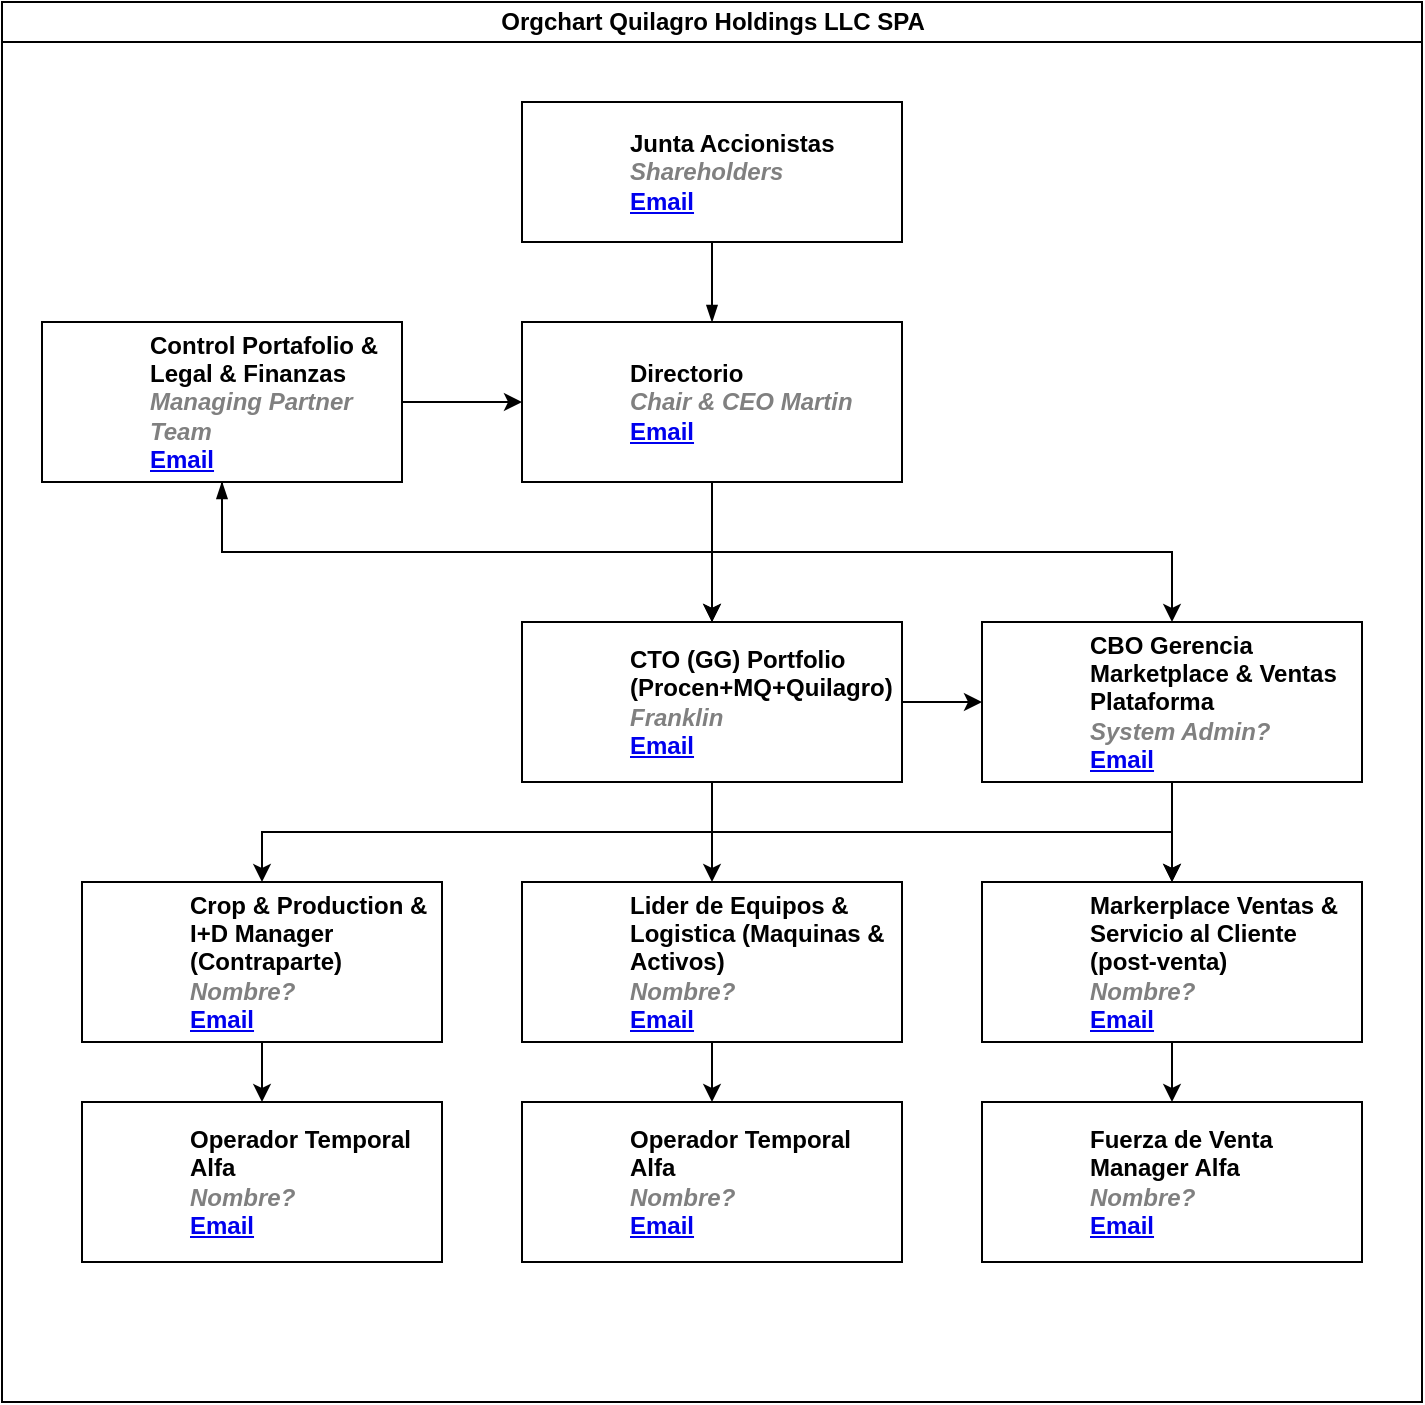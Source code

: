 <mxfile version="26.0.16">
  <diagram id="prtHgNgQTEPvFCAcTncT" name="Page-1">
    <mxGraphModel dx="836" dy="567" grid="1" gridSize="10" guides="1" tooltips="1" connect="1" arrows="1" fold="1" page="1" pageScale="1" pageWidth="827" pageHeight="1169" math="0" shadow="0">
      <root>
        <mxCell id="0" />
        <mxCell id="1" parent="0" />
        <mxCell id="dNxyNK7c78bLwvsdeMH5-11" value="Orgchart Quilagro Holdings LLC SPA" style="swimlane;html=1;startSize=20;horizontal=1;containerType=tree;glass=0;" parent="1" vertex="1">
          <mxGeometry x="40" y="80" width="710" height="700" as="geometry" />
        </mxCell>
        <UserObject label="Junta Accionistas&lt;br&gt;&lt;font color=&quot;#808080&quot;&gt;&lt;i&gt;Shareholders&lt;/i&gt;&lt;/font&gt;&lt;br&gt;&lt;a href=&quot;mailto:%email%&quot;&gt;Email&lt;/a&gt;" name="Tessa Miller" position="CFO" location="Office 1" email="me@example.com" placeholders="1" link="https://www.draw.io" id="dNxyNK7c78bLwvsdeMH5-12">
          <mxCell style="label;image=https://cdn3.iconfinder.com/data/icons/user-avatars-1/512/users-3-128.png;whiteSpace=wrap;html=1;rounded=0;glass=0;treeMoving=1;treeFolding=1;" parent="dNxyNK7c78bLwvsdeMH5-11" vertex="1">
            <mxGeometry x="260" y="50" width="190" height="70" as="geometry" />
          </mxCell>
        </UserObject>
        <mxCell id="dNxyNK7c78bLwvsdeMH5-13" value="" style="endArrow=blockThin;endFill=1;fontSize=11;edgeStyle=elbowEdgeStyle;elbow=vertical;rounded=0;exitX=0.5;exitY=0;exitDx=0;exitDy=0;" parent="dNxyNK7c78bLwvsdeMH5-11" source="2qUfi1K3x8kVQnl8f9iy-3" target="dNxyNK7c78bLwvsdeMH5-14" edge="1">
          <mxGeometry relative="1" as="geometry">
            <mxPoint x="350" y="280" as="sourcePoint" />
          </mxGeometry>
        </mxCell>
        <mxCell id="2qUfi1K3x8kVQnl8f9iy-35" style="edgeStyle=orthogonalEdgeStyle;rounded=0;orthogonalLoop=1;jettySize=auto;html=1;exitX=1;exitY=0.5;exitDx=0;exitDy=0;entryX=0;entryY=0.5;entryDx=0;entryDy=0;" edge="1" parent="dNxyNK7c78bLwvsdeMH5-11" source="dNxyNK7c78bLwvsdeMH5-14" target="dNxyNK7c78bLwvsdeMH5-16">
          <mxGeometry relative="1" as="geometry" />
        </mxCell>
        <mxCell id="2qUfi1K3x8kVQnl8f9iy-36" style="edgeStyle=orthogonalEdgeStyle;rounded=0;orthogonalLoop=1;jettySize=auto;html=1;exitX=0.5;exitY=1;exitDx=0;exitDy=0;entryX=0.5;entryY=0;entryDx=0;entryDy=0;" edge="1" parent="dNxyNK7c78bLwvsdeMH5-11" source="dNxyNK7c78bLwvsdeMH5-14" target="2qUfi1K3x8kVQnl8f9iy-3">
          <mxGeometry relative="1" as="geometry" />
        </mxCell>
        <UserObject label="Control Portafolio &amp;amp; Legal &amp;amp; Finanzas&lt;br&gt;&lt;i style=&quot;color: gray;&quot;&gt;Managing Partner Team&lt;/i&gt;&lt;br&gt;&lt;a href=&quot;mailto:%email%&quot;&gt;Email&lt;/a&gt;" name="Edward Morrison" position="Brand Manager" location="Office 2" email="me@example.com" placeholders="1" link="https://www.draw.io" id="dNxyNK7c78bLwvsdeMH5-14">
          <mxCell style="label;image=https://cdn3.iconfinder.com/data/icons/user-avatars-1/512/users-10-3-128.png;whiteSpace=wrap;html=1;rounded=0;glass=0;treeFolding=1;treeMoving=1;" parent="dNxyNK7c78bLwvsdeMH5-11" vertex="1">
            <mxGeometry x="20" y="160" width="180" height="80" as="geometry" />
          </mxCell>
        </UserObject>
        <mxCell id="dNxyNK7c78bLwvsdeMH5-15" value="" style="endArrow=blockThin;endFill=1;fontSize=11;edgeStyle=elbowEdgeStyle;elbow=vertical;rounded=0;" parent="dNxyNK7c78bLwvsdeMH5-11" source="dNxyNK7c78bLwvsdeMH5-12" target="dNxyNK7c78bLwvsdeMH5-16" edge="1">
          <mxGeometry relative="1" as="geometry" />
        </mxCell>
        <mxCell id="2qUfi1K3x8kVQnl8f9iy-5" style="edgeStyle=orthogonalEdgeStyle;rounded=0;orthogonalLoop=1;jettySize=auto;html=1;entryX=0.5;entryY=0;entryDx=0;entryDy=0;" edge="1" parent="dNxyNK7c78bLwvsdeMH5-11" source="dNxyNK7c78bLwvsdeMH5-16" target="2qUfi1K3x8kVQnl8f9iy-3">
          <mxGeometry relative="1" as="geometry" />
        </mxCell>
        <mxCell id="2qUfi1K3x8kVQnl8f9iy-34" style="edgeStyle=orthogonalEdgeStyle;rounded=0;orthogonalLoop=1;jettySize=auto;html=1;exitX=0.5;exitY=1;exitDx=0;exitDy=0;entryX=0.5;entryY=0;entryDx=0;entryDy=0;" edge="1" parent="dNxyNK7c78bLwvsdeMH5-11" source="dNxyNK7c78bLwvsdeMH5-16" target="2qUfi1K3x8kVQnl8f9iy-4">
          <mxGeometry relative="1" as="geometry" />
        </mxCell>
        <UserObject label="Directorio&lt;br&gt;&lt;i style=&quot;color: gray;&quot;&gt;Chair &amp;amp; CEO Martin&amp;nbsp;&amp;nbsp;&lt;/i&gt;&lt;br&gt;&lt;a href=&quot;mailto:%email%&quot;&gt;Email&lt;/a&gt;" name="Evan Valet" position="HR Director" location="Office 4" email="me@example.com" placeholders="1" link="https://www.draw.io" id="dNxyNK7c78bLwvsdeMH5-16">
          <mxCell style="label;image=https://cdn3.iconfinder.com/data/icons/user-avatars-1/512/users-9-2-128.png;whiteSpace=wrap;html=1;rounded=0;glass=0;treeFolding=1;treeMoving=1;" parent="dNxyNK7c78bLwvsdeMH5-11" vertex="1">
            <mxGeometry x="260" y="160" width="190" height="80" as="geometry" />
          </mxCell>
        </UserObject>
        <mxCell id="2qUfi1K3x8kVQnl8f9iy-11" style="edgeStyle=orthogonalEdgeStyle;rounded=0;orthogonalLoop=1;jettySize=auto;html=1;exitX=1;exitY=0.5;exitDx=0;exitDy=0;entryX=0;entryY=0.5;entryDx=0;entryDy=0;" edge="1" parent="dNxyNK7c78bLwvsdeMH5-11" source="2qUfi1K3x8kVQnl8f9iy-3" target="2qUfi1K3x8kVQnl8f9iy-4">
          <mxGeometry relative="1" as="geometry" />
        </mxCell>
        <mxCell id="2qUfi1K3x8kVQnl8f9iy-12" style="edgeStyle=orthogonalEdgeStyle;rounded=0;orthogonalLoop=1;jettySize=auto;html=1;exitX=0.5;exitY=1;exitDx=0;exitDy=0;entryX=0.5;entryY=0;entryDx=0;entryDy=0;" edge="1" parent="dNxyNK7c78bLwvsdeMH5-11" source="2qUfi1K3x8kVQnl8f9iy-3" target="2qUfi1K3x8kVQnl8f9iy-7">
          <mxGeometry relative="1" as="geometry" />
        </mxCell>
        <mxCell id="2qUfi1K3x8kVQnl8f9iy-13" style="edgeStyle=orthogonalEdgeStyle;rounded=0;orthogonalLoop=1;jettySize=auto;html=1;exitX=0.5;exitY=1;exitDx=0;exitDy=0;entryX=0.5;entryY=0;entryDx=0;entryDy=0;" edge="1" parent="dNxyNK7c78bLwvsdeMH5-11" source="2qUfi1K3x8kVQnl8f9iy-3" target="2qUfi1K3x8kVQnl8f9iy-6">
          <mxGeometry relative="1" as="geometry" />
        </mxCell>
        <mxCell id="2qUfi1K3x8kVQnl8f9iy-14" style="edgeStyle=orthogonalEdgeStyle;rounded=0;orthogonalLoop=1;jettySize=auto;html=1;exitX=0.5;exitY=1;exitDx=0;exitDy=0;" edge="1" parent="dNxyNK7c78bLwvsdeMH5-11" source="2qUfi1K3x8kVQnl8f9iy-3" target="2qUfi1K3x8kVQnl8f9iy-8">
          <mxGeometry relative="1" as="geometry" />
        </mxCell>
        <UserObject label="CTO (GG) Portfolio (Procen+MQ+Quilagro)&lt;br&gt;&lt;font color=&quot;#808080&quot;&gt;&lt;i&gt;Franklin&lt;/i&gt;&lt;/font&gt;&lt;br&gt;&lt;a href=&quot;mailto:me@example.com&quot;&gt;Email&lt;/a&gt;" name="Evan Valet" position="HR Director" location="Office 4" email="me@example.com" placeholders="1" link="https://www.draw.io" id="2qUfi1K3x8kVQnl8f9iy-3">
          <mxCell style="label;image=https://cdn3.iconfinder.com/data/icons/user-avatars-1/512/users-9-2-128.png;whiteSpace=wrap;html=1;rounded=0;glass=0;treeFolding=1;treeMoving=1;" vertex="1" parent="dNxyNK7c78bLwvsdeMH5-11">
            <mxGeometry x="260" y="310" width="190" height="80" as="geometry" />
          </mxCell>
        </UserObject>
        <mxCell id="2qUfi1K3x8kVQnl8f9iy-33" style="edgeStyle=orthogonalEdgeStyle;rounded=0;orthogonalLoop=1;jettySize=auto;html=1;entryX=0.5;entryY=0;entryDx=0;entryDy=0;" edge="1" parent="dNxyNK7c78bLwvsdeMH5-11" source="2qUfi1K3x8kVQnl8f9iy-4" target="2qUfi1K3x8kVQnl8f9iy-8">
          <mxGeometry relative="1" as="geometry" />
        </mxCell>
        <UserObject label="CBO Gerencia Marketplace &amp;amp; Ventas Plataforma&lt;br&gt;&lt;i style=&quot;color: gray;&quot;&gt;System Admin?&lt;/i&gt;&lt;br&gt;&lt;a href=&quot;mailto:me@example.com&quot;&gt;Email&lt;/a&gt;" name="Alison Donovan" position="System Admin" location="Office 3" email="me@example.com" placeholders="1" link="https://www.draw.io" id="2qUfi1K3x8kVQnl8f9iy-4">
          <mxCell style="label;image=https://cdn3.iconfinder.com/data/icons/user-avatars-1/512/users-2-128.png;whiteSpace=wrap;html=1;rounded=0;glass=0;" vertex="1" parent="dNxyNK7c78bLwvsdeMH5-11">
            <mxGeometry x="490" y="310" width="190" height="80" as="geometry" />
          </mxCell>
        </UserObject>
        <mxCell id="2qUfi1K3x8kVQnl8f9iy-31" style="edgeStyle=orthogonalEdgeStyle;rounded=0;orthogonalLoop=1;jettySize=auto;html=1;exitX=0.5;exitY=1;exitDx=0;exitDy=0;entryX=0.5;entryY=0;entryDx=0;entryDy=0;" edge="1" parent="dNxyNK7c78bLwvsdeMH5-11" source="2qUfi1K3x8kVQnl8f9iy-6" target="2qUfi1K3x8kVQnl8f9iy-16">
          <mxGeometry relative="1" as="geometry" />
        </mxCell>
        <UserObject label="Crop &amp;amp; Production &amp;amp; I+D Manager (Contraparte)&lt;br&gt;&lt;i style=&quot;color: gray;&quot;&gt;Nombre?&lt;/i&gt;&lt;br&gt;&lt;a href=&quot;mailto:me@example.com&quot;&gt;Email&lt;/a&gt;" name="Edward Morrison" position="Brand Manager" location="Office 2" email="me@example.com" placeholders="1" link="https://www.draw.io" id="2qUfi1K3x8kVQnl8f9iy-6">
          <mxCell style="label;image=https://cdn3.iconfinder.com/data/icons/user-avatars-1/512/users-10-3-128.png;whiteSpace=wrap;html=1;rounded=0;glass=0;treeFolding=1;treeMoving=1;" vertex="1" parent="dNxyNK7c78bLwvsdeMH5-11">
            <mxGeometry x="40" y="440" width="180" height="80" as="geometry" />
          </mxCell>
        </UserObject>
        <mxCell id="2qUfi1K3x8kVQnl8f9iy-30" style="edgeStyle=orthogonalEdgeStyle;rounded=0;orthogonalLoop=1;jettySize=auto;html=1;exitX=0.5;exitY=1;exitDx=0;exitDy=0;" edge="1" parent="dNxyNK7c78bLwvsdeMH5-11" source="2qUfi1K3x8kVQnl8f9iy-7" target="2qUfi1K3x8kVQnl8f9iy-28">
          <mxGeometry relative="1" as="geometry" />
        </mxCell>
        <UserObject label="Lider de Equipos &amp;amp; Logistica (Maquinas &amp;amp; Activos)&lt;br&gt;&lt;font color=&quot;#808080&quot;&gt;&lt;i&gt;Nombre?&lt;/i&gt;&lt;/font&gt;&lt;br&gt;&lt;a href=&quot;mailto:me@example.com&quot;&gt;Email&lt;/a&gt;" name="Evan Valet" position="HR Director" location="Office 4" email="me@example.com" placeholders="1" link="https://www.draw.io" id="2qUfi1K3x8kVQnl8f9iy-7">
          <mxCell style="label;image=https://cdn3.iconfinder.com/data/icons/user-avatars-1/512/users-9-2-128.png;whiteSpace=wrap;html=1;rounded=0;glass=0;treeFolding=1;treeMoving=1;" vertex="1" parent="dNxyNK7c78bLwvsdeMH5-11">
            <mxGeometry x="260" y="440" width="190" height="80" as="geometry" />
          </mxCell>
        </UserObject>
        <mxCell id="2qUfi1K3x8kVQnl8f9iy-32" style="edgeStyle=orthogonalEdgeStyle;rounded=0;orthogonalLoop=1;jettySize=auto;html=1;exitX=0.5;exitY=1;exitDx=0;exitDy=0;entryX=0.5;entryY=0;entryDx=0;entryDy=0;" edge="1" parent="dNxyNK7c78bLwvsdeMH5-11" source="2qUfi1K3x8kVQnl8f9iy-8" target="2qUfi1K3x8kVQnl8f9iy-29">
          <mxGeometry relative="1" as="geometry" />
        </mxCell>
        <UserObject label="Markerplace Ventas &amp;amp; Servicio al Cliente (post-venta)&lt;div&gt;&lt;i style=&quot;color: gray;&quot;&gt;Nombre?&lt;/i&gt;&lt;br&gt;&lt;a href=&quot;mailto:me@example.com&quot;&gt;Email&lt;/a&gt;&lt;/div&gt;" name="Alison Donovan" position="System Admin" location="Office 3" email="me@example.com" placeholders="1" link="https://www.draw.io" id="2qUfi1K3x8kVQnl8f9iy-8">
          <mxCell style="label;image=https://cdn3.iconfinder.com/data/icons/user-avatars-1/512/users-2-128.png;whiteSpace=wrap;html=1;rounded=0;glass=0;" vertex="1" parent="dNxyNK7c78bLwvsdeMH5-11">
            <mxGeometry x="490" y="440" width="190" height="80" as="geometry" />
          </mxCell>
        </UserObject>
        <UserObject label="Operador Temporal Alfa&lt;span style=&quot;background-color: transparent; color: light-dark(rgb(0, 0, 0), rgb(255, 255, 255));&quot;&gt;&amp;nbsp;&lt;/span&gt;&lt;div&gt;&lt;i style=&quot;color: gray;&quot;&gt;Nombre?&lt;/i&gt;&lt;br&gt;&lt;a href=&quot;mailto:me@example.com&quot;&gt;Email&lt;/a&gt;&lt;/div&gt;" name="Edward Morrison" position="Brand Manager" location="Office 2" email="me@example.com" placeholders="1" link="https://www.draw.io" id="2qUfi1K3x8kVQnl8f9iy-16">
          <mxCell style="label;image=https://cdn3.iconfinder.com/data/icons/user-avatars-1/512/users-10-3-128.png;whiteSpace=wrap;html=1;rounded=0;glass=0;treeFolding=1;treeMoving=1;" vertex="1" parent="dNxyNK7c78bLwvsdeMH5-11">
            <mxGeometry x="40" y="550" width="180" height="80" as="geometry" />
          </mxCell>
        </UserObject>
        <UserObject label="Operador Temporal Alfa&lt;span style=&quot;background-color: transparent; color: light-dark(rgb(0, 0, 0), rgb(255, 255, 255));&quot;&gt;&amp;nbsp;&lt;/span&gt;&lt;div&gt;&lt;i style=&quot;color: gray;&quot;&gt;Nombre?&lt;/i&gt;&lt;br&gt;&lt;a href=&quot;mailto:me@example.com&quot;&gt;Email&lt;/a&gt;&lt;/div&gt;" name="Edward Morrison" position="Brand Manager" location="Office 2" email="me@example.com" placeholders="1" link="https://www.draw.io" id="2qUfi1K3x8kVQnl8f9iy-28">
          <mxCell style="label;image=https://cdn3.iconfinder.com/data/icons/user-avatars-1/512/users-10-3-128.png;whiteSpace=wrap;html=1;rounded=0;glass=0;treeFolding=1;treeMoving=1;" vertex="1" parent="dNxyNK7c78bLwvsdeMH5-11">
            <mxGeometry x="260" y="550" width="190" height="80" as="geometry" />
          </mxCell>
        </UserObject>
        <UserObject label="Fuerza de Venta Manager Alfa&lt;span style=&quot;background-color: transparent; color: light-dark(rgb(0, 0, 0), rgb(255, 255, 255));&quot;&gt;&amp;nbsp;&lt;/span&gt;&lt;div&gt;&lt;i style=&quot;color: gray;&quot;&gt;Nombre?&lt;/i&gt;&lt;br&gt;&lt;a href=&quot;mailto:me@example.com&quot;&gt;Email&lt;/a&gt;&lt;/div&gt;" name="Edward Morrison" position="Brand Manager" location="Office 2" email="me@example.com" placeholders="1" link="https://www.draw.io" id="2qUfi1K3x8kVQnl8f9iy-29">
          <mxCell style="label;image=https://cdn3.iconfinder.com/data/icons/user-avatars-1/512/users-10-3-128.png;whiteSpace=wrap;html=1;rounded=0;glass=0;treeFolding=1;treeMoving=1;" vertex="1" parent="dNxyNK7c78bLwvsdeMH5-11">
            <mxGeometry x="490" y="550" width="190" height="80" as="geometry" />
          </mxCell>
        </UserObject>
      </root>
    </mxGraphModel>
  </diagram>
</mxfile>
